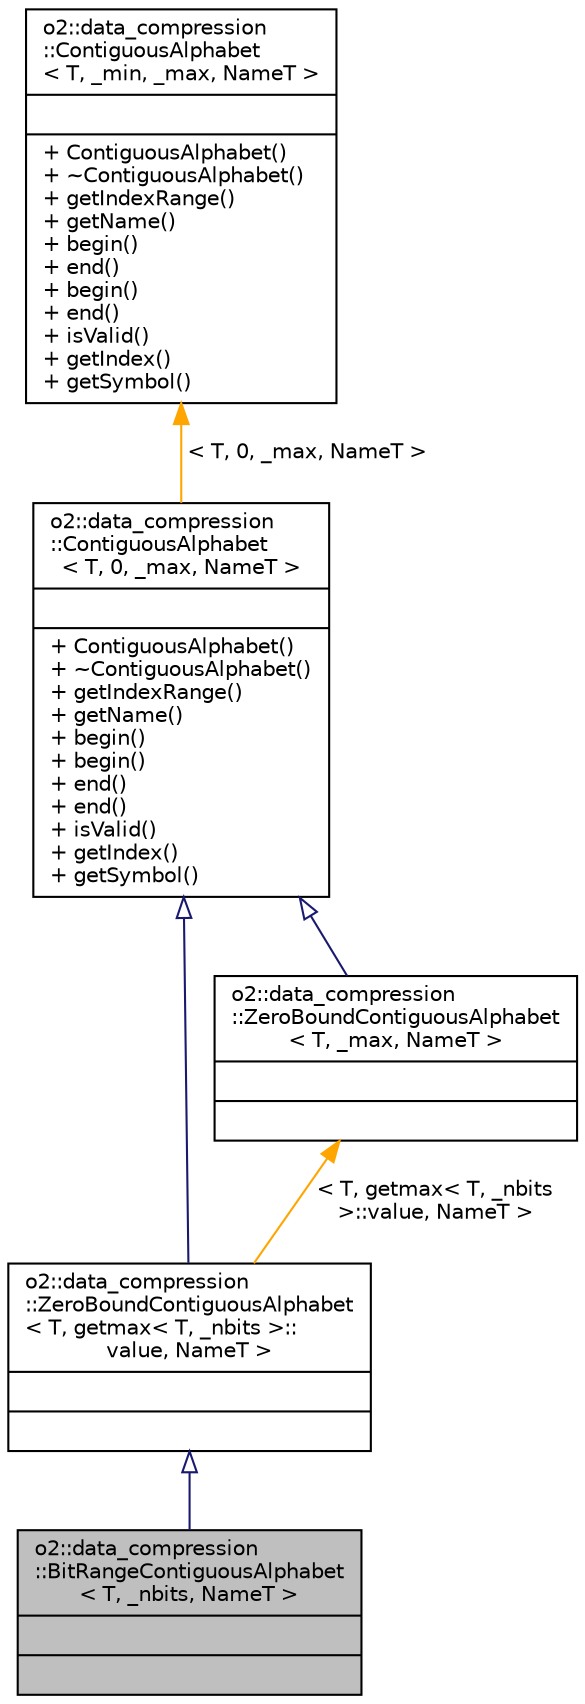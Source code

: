 digraph "o2::data_compression::BitRangeContiguousAlphabet&lt; T, _nbits, NameT &gt;"
{
 // INTERACTIVE_SVG=YES
  bgcolor="transparent";
  edge [fontname="Helvetica",fontsize="10",labelfontname="Helvetica",labelfontsize="10"];
  node [fontname="Helvetica",fontsize="10",shape=record];
  Node5 [label="{o2::data_compression\l::BitRangeContiguousAlphabet\l\< T, _nbits, NameT \>\n||}",height=0.2,width=0.4,color="black", fillcolor="grey75", style="filled", fontcolor="black"];
  Node6 -> Node5 [dir="back",color="midnightblue",fontsize="10",style="solid",arrowtail="onormal",fontname="Helvetica"];
  Node6 [label="{o2::data_compression\l::ZeroBoundContiguousAlphabet\l\< T, getmax\< T, _nbits \>::\lvalue, NameT \>\n||}",height=0.2,width=0.4,color="black",URL="$d4/d34/classo2_1_1data__compression_1_1ZeroBoundContiguousAlphabet.html"];
  Node7 -> Node6 [dir="back",color="midnightblue",fontsize="10",style="solid",arrowtail="onormal",fontname="Helvetica"];
  Node7 [label="{o2::data_compression\l::ContiguousAlphabet\l\< T, 0, _max, NameT \>\n||+ ContiguousAlphabet()\l+ ~ContiguousAlphabet()\l+ getIndexRange()\l+ getName()\l+ begin()\l+ begin()\l+ end()\l+ end()\l+ isValid()\l+ getIndex()\l+ getSymbol()\l}",height=0.2,width=0.4,color="black",URL="$d2/d25/classo2_1_1data__compression_1_1ContiguousAlphabet.html"];
  Node8 -> Node7 [dir="back",color="orange",fontsize="10",style="solid",label=" \< T, 0, _max, NameT \>" ,fontname="Helvetica"];
  Node8 [label="{o2::data_compression\l::ContiguousAlphabet\l\< T, _min, _max, NameT \>\n||+ ContiguousAlphabet()\l+ ~ContiguousAlphabet()\l+ getIndexRange()\l+ getName()\l+ begin()\l+ end()\l+ begin()\l+ end()\l+ isValid()\l+ getIndex()\l+ getSymbol()\l}",height=0.2,width=0.4,color="black",URL="$d2/d25/classo2_1_1data__compression_1_1ContiguousAlphabet.html"];
  Node9 -> Node6 [dir="back",color="orange",fontsize="10",style="solid",label=" \< T, getmax\< T, _nbits\l \>::value, NameT \>" ,fontname="Helvetica"];
  Node9 [label="{o2::data_compression\l::ZeroBoundContiguousAlphabet\l\< T, _max, NameT \>\n||}",height=0.2,width=0.4,color="black",URL="$d4/d34/classo2_1_1data__compression_1_1ZeroBoundContiguousAlphabet.html"];
  Node7 -> Node9 [dir="back",color="midnightblue",fontsize="10",style="solid",arrowtail="onormal",fontname="Helvetica"];
}
